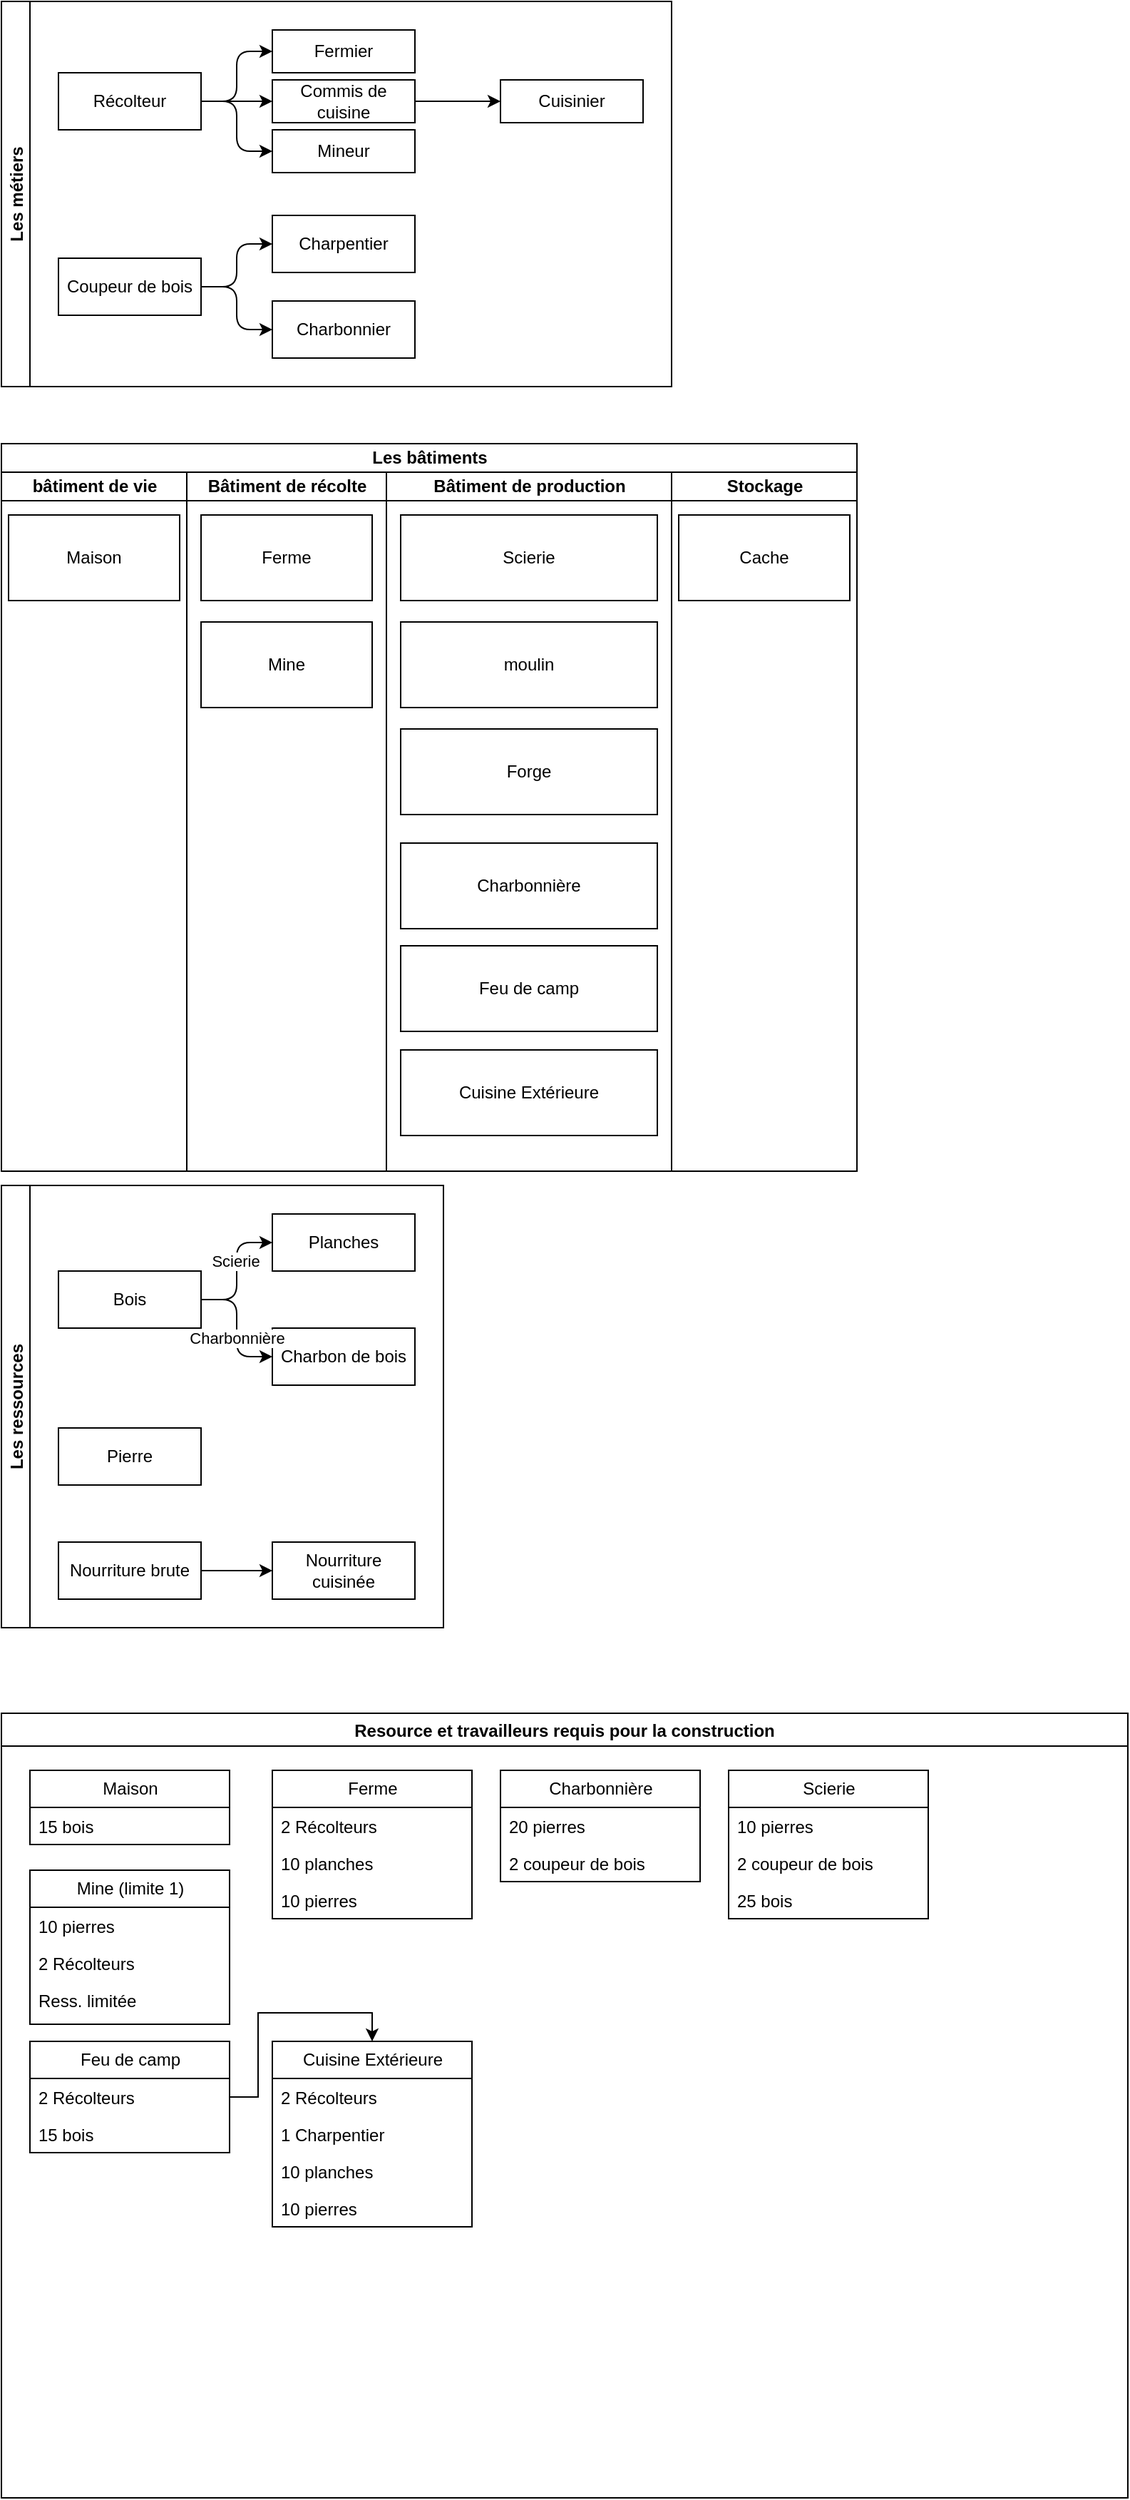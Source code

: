 <mxfile version="24.9.1">
  <diagram id="p2cSYeBvDeuaQYBL2pUQ" name="infos générales">
    <mxGraphModel dx="1434" dy="765" grid="1" gridSize="10" guides="1" tooltips="1" connect="1" arrows="1" fold="1" page="1" pageScale="1" pageWidth="827" pageHeight="1169" math="0" shadow="0">
      <root>
        <mxCell id="0" />
        <mxCell id="1" parent="0" />
        <mxCell id="VrHXVTZJJK4kQPbwEYjZ-1" value="Les métiers" style="swimlane;startSize=20;horizontal=0;childLayout=treeLayout;horizontalTree=1;sortEdges=1;resizable=1;containerType=tree;fontSize=12;expand=1;collapsible=1;resizeHeight=1;resizeWidth=1;" parent="1" vertex="1">
          <mxGeometry x="20" y="120" width="470" height="270" as="geometry">
            <mxRectangle x="20" y="110" width="40" height="90" as="alternateBounds" />
          </mxGeometry>
        </mxCell>
        <mxCell id="VrHXVTZJJK4kQPbwEYjZ-2" value="Récolteur" style="whiteSpace=wrap;html=1;" parent="VrHXVTZJJK4kQPbwEYjZ-1" vertex="1">
          <mxGeometry x="40" y="50" width="100" height="40" as="geometry" />
        </mxCell>
        <mxCell id="VrHXVTZJJK4kQPbwEYjZ-3" value="Fermier" style="whiteSpace=wrap;html=1;" parent="VrHXVTZJJK4kQPbwEYjZ-1" vertex="1">
          <mxGeometry x="190" y="20" width="100" height="30" as="geometry" />
        </mxCell>
        <mxCell id="VrHXVTZJJK4kQPbwEYjZ-4" value="" style="edgeStyle=elbowEdgeStyle;elbow=horizontal;html=1;rounded=1;curved=0;sourcePerimeterSpacing=0;targetPerimeterSpacing=0;startSize=6;endSize=6;" parent="VrHXVTZJJK4kQPbwEYjZ-1" source="VrHXVTZJJK4kQPbwEYjZ-2" target="VrHXVTZJJK4kQPbwEYjZ-3" edge="1">
          <mxGeometry relative="1" as="geometry" />
        </mxCell>
        <mxCell id="VrHXVTZJJK4kQPbwEYjZ-5" value="Mineur" style="whiteSpace=wrap;html=1;" parent="VrHXVTZJJK4kQPbwEYjZ-1" vertex="1">
          <mxGeometry x="190" y="90" width="100" height="30" as="geometry" />
        </mxCell>
        <mxCell id="VrHXVTZJJK4kQPbwEYjZ-6" value="" style="edgeStyle=elbowEdgeStyle;elbow=horizontal;html=1;rounded=1;curved=0;sourcePerimeterSpacing=0;targetPerimeterSpacing=0;startSize=6;endSize=6;" parent="VrHXVTZJJK4kQPbwEYjZ-1" source="VrHXVTZJJK4kQPbwEYjZ-2" target="VrHXVTZJJK4kQPbwEYjZ-5" edge="1">
          <mxGeometry relative="1" as="geometry" />
        </mxCell>
        <mxCell id="VrHXVTZJJK4kQPbwEYjZ-13" style="edgeStyle=orthogonalEdgeStyle;rounded=1;orthogonalLoop=1;jettySize=auto;html=1;entryX=0;entryY=0.5;entryDx=0;entryDy=0;curved=0;" parent="VrHXVTZJJK4kQPbwEYjZ-1" source="VrHXVTZJJK4kQPbwEYjZ-9" target="VrHXVTZJJK4kQPbwEYjZ-11" edge="1">
          <mxGeometry relative="1" as="geometry" />
        </mxCell>
        <mxCell id="VrHXVTZJJK4kQPbwEYjZ-14" style="edgeStyle=orthogonalEdgeStyle;rounded=1;orthogonalLoop=1;jettySize=auto;html=1;entryX=0;entryY=0.5;entryDx=0;entryDy=0;curved=0;" parent="VrHXVTZJJK4kQPbwEYjZ-1" source="VrHXVTZJJK4kQPbwEYjZ-9" target="VrHXVTZJJK4kQPbwEYjZ-12" edge="1">
          <mxGeometry relative="1" as="geometry" />
        </mxCell>
        <mxCell id="VrHXVTZJJK4kQPbwEYjZ-9" value="Coupeur de bois" style="whiteSpace=wrap;html=1;" parent="VrHXVTZJJK4kQPbwEYjZ-1" vertex="1">
          <mxGeometry x="40" y="180" width="100" height="40" as="geometry" />
        </mxCell>
        <mxCell id="VrHXVTZJJK4kQPbwEYjZ-11" value="Charpentier" style="whiteSpace=wrap;html=1;" parent="VrHXVTZJJK4kQPbwEYjZ-1" vertex="1">
          <mxGeometry x="190" y="150" width="100" height="40" as="geometry" />
        </mxCell>
        <mxCell id="VrHXVTZJJK4kQPbwEYjZ-12" value="Charbonnier" style="whiteSpace=wrap;html=1;" parent="VrHXVTZJJK4kQPbwEYjZ-1" vertex="1">
          <mxGeometry x="190" y="210" width="100" height="40" as="geometry" />
        </mxCell>
        <mxCell id="19" value="" style="edgeStyle=none;html=1;" parent="VrHXVTZJJK4kQPbwEYjZ-1" target="20" edge="1">
          <mxGeometry relative="1" as="geometry">
            <mxPoint x="140" y="70" as="sourcePoint" />
          </mxGeometry>
        </mxCell>
        <mxCell id="FVusrXy-z0Y6fxQC475Y-21" style="edgeStyle=orthogonalEdgeStyle;rounded=0;orthogonalLoop=1;jettySize=auto;html=1;exitX=1;exitY=0.5;exitDx=0;exitDy=0;entryX=0;entryY=0.5;entryDx=0;entryDy=0;" parent="VrHXVTZJJK4kQPbwEYjZ-1" source="20" target="FVusrXy-z0Y6fxQC475Y-20" edge="1">
          <mxGeometry relative="1" as="geometry" />
        </mxCell>
        <mxCell id="20" value="Commis de cuisine" style="whiteSpace=wrap;html=1;" parent="VrHXVTZJJK4kQPbwEYjZ-1" vertex="1">
          <mxGeometry x="190" y="55" width="100" height="30" as="geometry" />
        </mxCell>
        <mxCell id="FVusrXy-z0Y6fxQC475Y-20" value="Cuisinier" style="whiteSpace=wrap;html=1;" parent="VrHXVTZJJK4kQPbwEYjZ-1" vertex="1">
          <mxGeometry x="350" y="55" width="100" height="30" as="geometry" />
        </mxCell>
        <mxCell id="VrHXVTZJJK4kQPbwEYjZ-21" value="Les bâtiments" style="swimlane;childLayout=stackLayout;resizeParent=1;resizeParentMax=0;startSize=20;html=1;" parent="1" vertex="1">
          <mxGeometry x="20" y="430" width="600" height="510" as="geometry" />
        </mxCell>
        <mxCell id="VrHXVTZJJK4kQPbwEYjZ-22" value="bâtiment de vie" style="swimlane;startSize=20;html=1;" parent="VrHXVTZJJK4kQPbwEYjZ-21" vertex="1">
          <mxGeometry y="20" width="130" height="490" as="geometry" />
        </mxCell>
        <mxCell id="VrHXVTZJJK4kQPbwEYjZ-27" value="Maison" style="whiteSpace=wrap;html=1;" parent="VrHXVTZJJK4kQPbwEYjZ-22" vertex="1">
          <mxGeometry x="5.0" y="30" width="120" height="60" as="geometry" />
        </mxCell>
        <mxCell id="VrHXVTZJJK4kQPbwEYjZ-23" value="Bâtiment de récolte" style="swimlane;startSize=20;html=1;" parent="VrHXVTZJJK4kQPbwEYjZ-21" vertex="1">
          <mxGeometry x="130" y="20" width="140" height="490" as="geometry" />
        </mxCell>
        <mxCell id="VrHXVTZJJK4kQPbwEYjZ-25" value="Ferme" style="whiteSpace=wrap;html=1;" parent="VrHXVTZJJK4kQPbwEYjZ-23" vertex="1">
          <mxGeometry x="10.0" y="30" width="120" height="60" as="geometry" />
        </mxCell>
        <mxCell id="VrHXVTZJJK4kQPbwEYjZ-26" value="Mine" style="whiteSpace=wrap;html=1;" parent="VrHXVTZJJK4kQPbwEYjZ-23" vertex="1">
          <mxGeometry x="10.0" y="105" width="120" height="60" as="geometry" />
        </mxCell>
        <mxCell id="VrHXVTZJJK4kQPbwEYjZ-24" value="Bâtiment de production" style="swimlane;startSize=20;html=1;" parent="VrHXVTZJJK4kQPbwEYjZ-21" vertex="1">
          <mxGeometry x="270" y="20" width="200" height="490" as="geometry" />
        </mxCell>
        <mxCell id="VrHXVTZJJK4kQPbwEYjZ-28" value="Scierie" style="whiteSpace=wrap;html=1;" parent="VrHXVTZJJK4kQPbwEYjZ-24" vertex="1">
          <mxGeometry x="10" y="30" width="180" height="60" as="geometry" />
        </mxCell>
        <mxCell id="VrHXVTZJJK4kQPbwEYjZ-29" value="moulin" style="whiteSpace=wrap;html=1;" parent="VrHXVTZJJK4kQPbwEYjZ-24" vertex="1">
          <mxGeometry x="10" y="105" width="180" height="60" as="geometry" />
        </mxCell>
        <mxCell id="VrHXVTZJJK4kQPbwEYjZ-30" value="Forge" style="whiteSpace=wrap;html=1;" parent="VrHXVTZJJK4kQPbwEYjZ-24" vertex="1">
          <mxGeometry x="10" y="180" width="180" height="60" as="geometry" />
        </mxCell>
        <mxCell id="VrHXVTZJJK4kQPbwEYjZ-31" value="Charbonnière" style="whiteSpace=wrap;html=1;" parent="VrHXVTZJJK4kQPbwEYjZ-24" vertex="1">
          <mxGeometry x="10" y="260" width="180" height="60" as="geometry" />
        </mxCell>
        <mxCell id="14" value="Feu de camp" style="whiteSpace=wrap;html=1;" parent="VrHXVTZJJK4kQPbwEYjZ-24" vertex="1">
          <mxGeometry x="10" y="332" width="180" height="60" as="geometry" />
        </mxCell>
        <mxCell id="15" value="Cuisine Extérieure" style="whiteSpace=wrap;html=1;" parent="VrHXVTZJJK4kQPbwEYjZ-24" vertex="1">
          <mxGeometry x="10" y="405" width="180" height="60" as="geometry" />
        </mxCell>
        <mxCell id="16" value="Stockage" style="swimlane;startSize=20;html=1;" parent="VrHXVTZJJK4kQPbwEYjZ-21" vertex="1">
          <mxGeometry x="470" y="20" width="130" height="490" as="geometry" />
        </mxCell>
        <mxCell id="17" value="Cache" style="whiteSpace=wrap;html=1;" parent="16" vertex="1">
          <mxGeometry x="5.0" y="30" width="120" height="60" as="geometry" />
        </mxCell>
        <mxCell id="VrHXVTZJJK4kQPbwEYjZ-32" value="Les ressources" style="swimlane;startSize=20;horizontal=0;childLayout=treeLayout;horizontalTree=1;sortEdges=1;resizable=1;containerType=tree;fontSize=12;resizeWidth=1;" parent="1" vertex="1">
          <mxGeometry x="20" y="950" width="310" height="310" as="geometry" />
        </mxCell>
        <mxCell id="VrHXVTZJJK4kQPbwEYjZ-33" value="Bois" style="whiteSpace=wrap;html=1;" parent="VrHXVTZJJK4kQPbwEYjZ-32" vertex="1">
          <mxGeometry x="40" y="60" width="100" height="40" as="geometry" />
        </mxCell>
        <mxCell id="VrHXVTZJJK4kQPbwEYjZ-34" value="Planches" style="whiteSpace=wrap;html=1;" parent="VrHXVTZJJK4kQPbwEYjZ-32" vertex="1">
          <mxGeometry x="190" y="20" width="100" height="40" as="geometry" />
        </mxCell>
        <mxCell id="VrHXVTZJJK4kQPbwEYjZ-35" value="" style="edgeStyle=elbowEdgeStyle;elbow=horizontal;html=1;rounded=1;curved=0;sourcePerimeterSpacing=0;targetPerimeterSpacing=0;startSize=6;endSize=6;" parent="VrHXVTZJJK4kQPbwEYjZ-32" source="VrHXVTZJJK4kQPbwEYjZ-33" target="VrHXVTZJJK4kQPbwEYjZ-34" edge="1">
          <mxGeometry relative="1" as="geometry" />
        </mxCell>
        <mxCell id="VrHXVTZJJK4kQPbwEYjZ-40" value="Scierie" style="edgeLabel;html=1;align=center;verticalAlign=middle;resizable=0;points=[];" parent="VrHXVTZJJK4kQPbwEYjZ-35" vertex="1" connectable="0">
          <mxGeometry x="0.165" y="1" relative="1" as="geometry">
            <mxPoint as="offset" />
          </mxGeometry>
        </mxCell>
        <mxCell id="VrHXVTZJJK4kQPbwEYjZ-36" value="Charbon de bois" style="whiteSpace=wrap;html=1;" parent="VrHXVTZJJK4kQPbwEYjZ-32" vertex="1">
          <mxGeometry x="190" y="100" width="100" height="40" as="geometry" />
        </mxCell>
        <mxCell id="VrHXVTZJJK4kQPbwEYjZ-37" value="" style="edgeStyle=elbowEdgeStyle;elbow=vertical;html=1;rounded=1;curved=0;sourcePerimeterSpacing=0;targetPerimeterSpacing=0;startSize=6;endSize=6;" parent="VrHXVTZJJK4kQPbwEYjZ-32" source="VrHXVTZJJK4kQPbwEYjZ-33" target="VrHXVTZJJK4kQPbwEYjZ-36" edge="1">
          <mxGeometry relative="1" as="geometry" />
        </mxCell>
        <mxCell id="VrHXVTZJJK4kQPbwEYjZ-41" value="Charbonnière" style="edgeLabel;html=1;align=center;verticalAlign=middle;resizable=0;points=[];" parent="VrHXVTZJJK4kQPbwEYjZ-37" vertex="1" connectable="0">
          <mxGeometry x="0.14" relative="1" as="geometry">
            <mxPoint as="offset" />
          </mxGeometry>
        </mxCell>
        <mxCell id="VrHXVTZJJK4kQPbwEYjZ-38" value="Pierre" style="whiteSpace=wrap;html=1;" parent="VrHXVTZJJK4kQPbwEYjZ-32" vertex="1">
          <mxGeometry x="40" y="170" width="100" height="40" as="geometry" />
        </mxCell>
        <mxCell id="4" value="" style="edgeStyle=none;exitX=1;exitY=0.5;exitDx=0;exitDy=0;entryX=0;entryY=0.5;entryDx=0;entryDy=0;html=1;" parent="VrHXVTZJJK4kQPbwEYjZ-32" source="VrHXVTZJJK4kQPbwEYjZ-39" target="3" edge="1">
          <mxGeometry relative="1" as="geometry" />
        </mxCell>
        <mxCell id="VrHXVTZJJK4kQPbwEYjZ-39" value="Nourriture brute" style="whiteSpace=wrap;html=1;" parent="VrHXVTZJJK4kQPbwEYjZ-32" vertex="1">
          <mxGeometry x="40" y="250" width="100" height="40" as="geometry" />
        </mxCell>
        <mxCell id="3" value="Nourriture cuisinée" style="whiteSpace=wrap;html=1;" parent="VrHXVTZJJK4kQPbwEYjZ-32" vertex="1">
          <mxGeometry x="190" y="250" width="100" height="40" as="geometry" />
        </mxCell>
        <mxCell id="VrHXVTZJJK4kQPbwEYjZ-46" value="Resource et travailleurs requis pour la construction" style="swimlane;" parent="1" vertex="1">
          <mxGeometry x="20" y="1320" width="790" height="550" as="geometry" />
        </mxCell>
        <mxCell id="VrHXVTZJJK4kQPbwEYjZ-47" value="Maison" style="swimlane;fontStyle=0;childLayout=stackLayout;horizontal=1;startSize=26;fillColor=none;horizontalStack=0;resizeParent=1;resizeParentMax=0;resizeLast=0;collapsible=1;marginBottom=0;html=1;" parent="VrHXVTZJJK4kQPbwEYjZ-46" vertex="1">
          <mxGeometry x="20" y="40" width="140" height="52" as="geometry" />
        </mxCell>
        <mxCell id="VrHXVTZJJK4kQPbwEYjZ-48" value="15 bois" style="text;strokeColor=none;fillColor=none;align=left;verticalAlign=top;spacingLeft=4;spacingRight=4;overflow=hidden;rotatable=0;points=[[0,0.5],[1,0.5]];portConstraint=eastwest;whiteSpace=wrap;html=1;" parent="VrHXVTZJJK4kQPbwEYjZ-47" vertex="1">
          <mxGeometry y="26" width="140" height="26" as="geometry" />
        </mxCell>
        <mxCell id="VrHXVTZJJK4kQPbwEYjZ-51" value="Ferme" style="swimlane;fontStyle=0;childLayout=stackLayout;horizontal=1;startSize=26;fillColor=none;horizontalStack=0;resizeParent=1;resizeParentMax=0;resizeLast=0;collapsible=1;marginBottom=0;html=1;" parent="VrHXVTZJJK4kQPbwEYjZ-46" vertex="1">
          <mxGeometry x="190" y="40" width="140" height="104" as="geometry" />
        </mxCell>
        <mxCell id="VrHXVTZJJK4kQPbwEYjZ-52" value="2 Récolteurs" style="text;strokeColor=none;fillColor=none;align=left;verticalAlign=top;spacingLeft=4;spacingRight=4;overflow=hidden;rotatable=0;points=[[0,0.5],[1,0.5]];portConstraint=eastwest;whiteSpace=wrap;html=1;" parent="VrHXVTZJJK4kQPbwEYjZ-51" vertex="1">
          <mxGeometry y="26" width="140" height="26" as="geometry" />
        </mxCell>
        <mxCell id="VrHXVTZJJK4kQPbwEYjZ-53" value="10 planches" style="text;strokeColor=none;fillColor=none;align=left;verticalAlign=top;spacingLeft=4;spacingRight=4;overflow=hidden;rotatable=0;points=[[0,0.5],[1,0.5]];portConstraint=eastwest;whiteSpace=wrap;html=1;" parent="VrHXVTZJJK4kQPbwEYjZ-51" vertex="1">
          <mxGeometry y="52" width="140" height="26" as="geometry" />
        </mxCell>
        <mxCell id="VrHXVTZJJK4kQPbwEYjZ-54" value="10 pierres" style="text;strokeColor=none;fillColor=none;align=left;verticalAlign=top;spacingLeft=4;spacingRight=4;overflow=hidden;rotatable=0;points=[[0,0.5],[1,0.5]];portConstraint=eastwest;whiteSpace=wrap;html=1;" parent="VrHXVTZJJK4kQPbwEYjZ-51" vertex="1">
          <mxGeometry y="78" width="140" height="26" as="geometry" />
        </mxCell>
        <mxCell id="VrHXVTZJJK4kQPbwEYjZ-55" value="Charbonnière" style="swimlane;fontStyle=0;childLayout=stackLayout;horizontal=1;startSize=26;fillColor=none;horizontalStack=0;resizeParent=1;resizeParentMax=0;resizeLast=0;collapsible=1;marginBottom=0;html=1;" parent="VrHXVTZJJK4kQPbwEYjZ-46" vertex="1">
          <mxGeometry x="350" y="40" width="140" height="78" as="geometry" />
        </mxCell>
        <mxCell id="VrHXVTZJJK4kQPbwEYjZ-56" value="20 pierres" style="text;strokeColor=none;fillColor=none;align=left;verticalAlign=top;spacingLeft=4;spacingRight=4;overflow=hidden;rotatable=0;points=[[0,0.5],[1,0.5]];portConstraint=eastwest;whiteSpace=wrap;html=1;" parent="VrHXVTZJJK4kQPbwEYjZ-55" vertex="1">
          <mxGeometry y="26" width="140" height="26" as="geometry" />
        </mxCell>
        <mxCell id="VrHXVTZJJK4kQPbwEYjZ-57" value="2 coupeur de bois" style="text;strokeColor=none;fillColor=none;align=left;verticalAlign=top;spacingLeft=4;spacingRight=4;overflow=hidden;rotatable=0;points=[[0,0.5],[1,0.5]];portConstraint=eastwest;whiteSpace=wrap;html=1;" parent="VrHXVTZJJK4kQPbwEYjZ-55" vertex="1">
          <mxGeometry y="52" width="140" height="26" as="geometry" />
        </mxCell>
        <mxCell id="VrHXVTZJJK4kQPbwEYjZ-63" value="Mine (limite 1)" style="swimlane;fontStyle=0;childLayout=stackLayout;horizontal=1;startSize=26;fillColor=none;horizontalStack=0;resizeParent=1;resizeParentMax=0;resizeLast=0;collapsible=1;marginBottom=0;html=1;resizeHeight=0;" parent="VrHXVTZJJK4kQPbwEYjZ-46" vertex="1">
          <mxGeometry x="20" y="110" width="140" height="108" as="geometry" />
        </mxCell>
        <mxCell id="VrHXVTZJJK4kQPbwEYjZ-64" value="10 pierres" style="text;strokeColor=none;fillColor=none;align=left;verticalAlign=top;spacingLeft=4;spacingRight=4;overflow=hidden;rotatable=0;points=[[0,0.5],[1,0.5]];portConstraint=eastwest;whiteSpace=wrap;html=1;" parent="VrHXVTZJJK4kQPbwEYjZ-63" vertex="1">
          <mxGeometry y="26" width="140" height="26" as="geometry" />
        </mxCell>
        <mxCell id="2" value="2 Récolteurs" style="text;strokeColor=none;fillColor=none;align=left;verticalAlign=top;spacingLeft=4;spacingRight=4;overflow=hidden;rotatable=0;points=[[0,0.5],[1,0.5]];portConstraint=eastwest;whiteSpace=wrap;html=1;" parent="VrHXVTZJJK4kQPbwEYjZ-63" vertex="1">
          <mxGeometry y="52" width="140" height="26" as="geometry" />
        </mxCell>
        <mxCell id="VrHXVTZJJK4kQPbwEYjZ-65" value="Ress. limitée" style="text;strokeColor=none;fillColor=none;align=left;verticalAlign=top;spacingLeft=4;spacingRight=4;overflow=hidden;rotatable=0;points=[[0,0.5],[1,0.5]];portConstraint=eastwest;html=1;whiteSpace=wrap;container=0;autosize=1;fixedWidth=0;" parent="VrHXVTZJJK4kQPbwEYjZ-63" vertex="1">
          <mxGeometry y="78" width="140" height="30" as="geometry" />
        </mxCell>
        <mxCell id="5" value="Cuisine Extérieure" style="swimlane;fontStyle=0;childLayout=stackLayout;horizontal=1;startSize=26;fillColor=none;horizontalStack=0;resizeParent=1;resizeParentMax=0;resizeLast=0;collapsible=1;marginBottom=0;html=1;" parent="VrHXVTZJJK4kQPbwEYjZ-46" vertex="1">
          <mxGeometry x="190" y="230" width="140" height="130" as="geometry" />
        </mxCell>
        <mxCell id="6" value="2 Récolteurs" style="text;strokeColor=none;fillColor=none;align=left;verticalAlign=top;spacingLeft=4;spacingRight=4;overflow=hidden;rotatable=0;points=[[0,0.5],[1,0.5]];portConstraint=eastwest;whiteSpace=wrap;html=1;" parent="5" vertex="1">
          <mxGeometry y="26" width="140" height="26" as="geometry" />
        </mxCell>
        <mxCell id="9" value="1 Charpentier" style="text;strokeColor=none;fillColor=none;align=left;verticalAlign=top;spacingLeft=4;spacingRight=4;overflow=hidden;rotatable=0;points=[[0,0.5],[1,0.5]];portConstraint=eastwest;whiteSpace=wrap;html=1;" parent="5" vertex="1">
          <mxGeometry y="52" width="140" height="26" as="geometry" />
        </mxCell>
        <mxCell id="7" value="10 planches" style="text;strokeColor=none;fillColor=none;align=left;verticalAlign=top;spacingLeft=4;spacingRight=4;overflow=hidden;rotatable=0;points=[[0,0.5],[1,0.5]];portConstraint=eastwest;whiteSpace=wrap;html=1;" parent="5" vertex="1">
          <mxGeometry y="78" width="140" height="26" as="geometry" />
        </mxCell>
        <mxCell id="8" value="10 pierres" style="text;strokeColor=none;fillColor=none;align=left;verticalAlign=top;spacingLeft=4;spacingRight=4;overflow=hidden;rotatable=0;points=[[0,0.5],[1,0.5]];portConstraint=eastwest;whiteSpace=wrap;html=1;" parent="5" vertex="1">
          <mxGeometry y="104" width="140" height="26" as="geometry" />
        </mxCell>
        <mxCell id="10" value="Feu de camp" style="swimlane;fontStyle=0;childLayout=stackLayout;horizontal=1;startSize=26;fillColor=none;horizontalStack=0;resizeParent=1;resizeParentMax=0;resizeLast=0;collapsible=1;marginBottom=0;html=1;" parent="VrHXVTZJJK4kQPbwEYjZ-46" vertex="1">
          <mxGeometry x="20" y="230" width="140" height="78" as="geometry" />
        </mxCell>
        <mxCell id="11" value="2 Récolteurs" style="text;strokeColor=none;fillColor=none;align=left;verticalAlign=top;spacingLeft=4;spacingRight=4;overflow=hidden;rotatable=0;points=[[0,0.5],[1,0.5]];portConstraint=eastwest;whiteSpace=wrap;html=1;" parent="10" vertex="1">
          <mxGeometry y="26" width="140" height="26" as="geometry" />
        </mxCell>
        <mxCell id="13" value="15 bois" style="text;strokeColor=none;fillColor=none;align=left;verticalAlign=top;spacingLeft=4;spacingRight=4;overflow=hidden;rotatable=0;points=[[0,0.5],[1,0.5]];portConstraint=eastwest;whiteSpace=wrap;html=1;" parent="10" vertex="1">
          <mxGeometry y="52" width="140" height="26" as="geometry" />
        </mxCell>
        <mxCell id="IklUEOV9ijxaAonZEtn--20" style="edgeStyle=orthogonalEdgeStyle;rounded=0;orthogonalLoop=1;jettySize=auto;html=1;exitX=1;exitY=0.5;exitDx=0;exitDy=0;entryX=0.5;entryY=0;entryDx=0;entryDy=0;" edge="1" parent="VrHXVTZJJK4kQPbwEYjZ-46" source="11" target="5">
          <mxGeometry relative="1" as="geometry" />
        </mxCell>
        <mxCell id="VrHXVTZJJK4kQPbwEYjZ-59" value="Scierie" style="swimlane;fontStyle=0;childLayout=stackLayout;horizontal=1;startSize=26;fillColor=none;horizontalStack=0;resizeParent=1;resizeParentMax=0;resizeLast=0;collapsible=1;marginBottom=0;html=1;" parent="1" vertex="1">
          <mxGeometry x="530" y="1360" width="140" height="104" as="geometry" />
        </mxCell>
        <mxCell id="VrHXVTZJJK4kQPbwEYjZ-60" value="10 pierres" style="text;strokeColor=none;fillColor=none;align=left;verticalAlign=top;spacingLeft=4;spacingRight=4;overflow=hidden;rotatable=0;points=[[0,0.5],[1,0.5]];portConstraint=eastwest;whiteSpace=wrap;html=1;" parent="VrHXVTZJJK4kQPbwEYjZ-59" vertex="1">
          <mxGeometry y="26" width="140" height="26" as="geometry" />
        </mxCell>
        <mxCell id="VrHXVTZJJK4kQPbwEYjZ-61" value="2 coupeur de bois" style="text;strokeColor=none;fillColor=none;align=left;verticalAlign=top;spacingLeft=4;spacingRight=4;overflow=hidden;rotatable=0;points=[[0,0.5],[1,0.5]];portConstraint=eastwest;whiteSpace=wrap;html=1;" parent="VrHXVTZJJK4kQPbwEYjZ-59" vertex="1">
          <mxGeometry y="52" width="140" height="26" as="geometry" />
        </mxCell>
        <mxCell id="VrHXVTZJJK4kQPbwEYjZ-62" value="25 bois" style="text;strokeColor=none;fillColor=none;align=left;verticalAlign=top;spacingLeft=4;spacingRight=4;overflow=hidden;rotatable=0;points=[[0,0.5],[1,0.5]];portConstraint=eastwest;whiteSpace=wrap;html=1;" parent="VrHXVTZJJK4kQPbwEYjZ-59" vertex="1">
          <mxGeometry y="78" width="140" height="26" as="geometry" />
        </mxCell>
      </root>
    </mxGraphModel>
  </diagram>
</mxfile>
